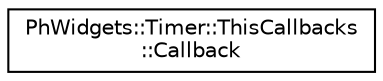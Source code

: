 digraph "Graphical Class Hierarchy"
{
  edge [fontname="Helvetica",fontsize="10",labelfontname="Helvetica",labelfontsize="10"];
  node [fontname="Helvetica",fontsize="10",shape=record];
  rankdir="LR";
  Node0 [label="PhWidgets::Timer::ThisCallbacks\l::Callback",height=0.2,width=0.4,color="black", fillcolor="white", style="filled",URL="$struct_ph_widgets_1_1_timer_1_1_this_callbacks_1_1_callback.html"];
}
